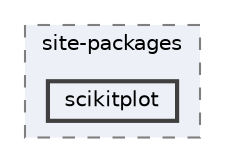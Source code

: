 digraph "/home/jam/Research/IRES-2025/dev/src/llm-scripts/testing/hypothesis-testing/hyp-env/lib/python3.12/site-packages/scikitplot"
{
 // LATEX_PDF_SIZE
  bgcolor="transparent";
  edge [fontname=Helvetica,fontsize=10,labelfontname=Helvetica,labelfontsize=10];
  node [fontname=Helvetica,fontsize=10,shape=box,height=0.2,width=0.4];
  compound=true
  subgraph clusterdir_ec5d4580713abd487320f8eae4ae4e88 {
    graph [ bgcolor="#edf0f7", pencolor="grey50", label="site-packages", fontname=Helvetica,fontsize=10 style="filled,dashed", URL="dir_ec5d4580713abd487320f8eae4ae4e88.html",tooltip=""]
  dir_8570d6b868470dbe42e6975610641a50 [label="scikitplot", fillcolor="#edf0f7", color="grey25", style="filled,bold", URL="dir_8570d6b868470dbe42e6975610641a50.html",tooltip=""];
  }
}

